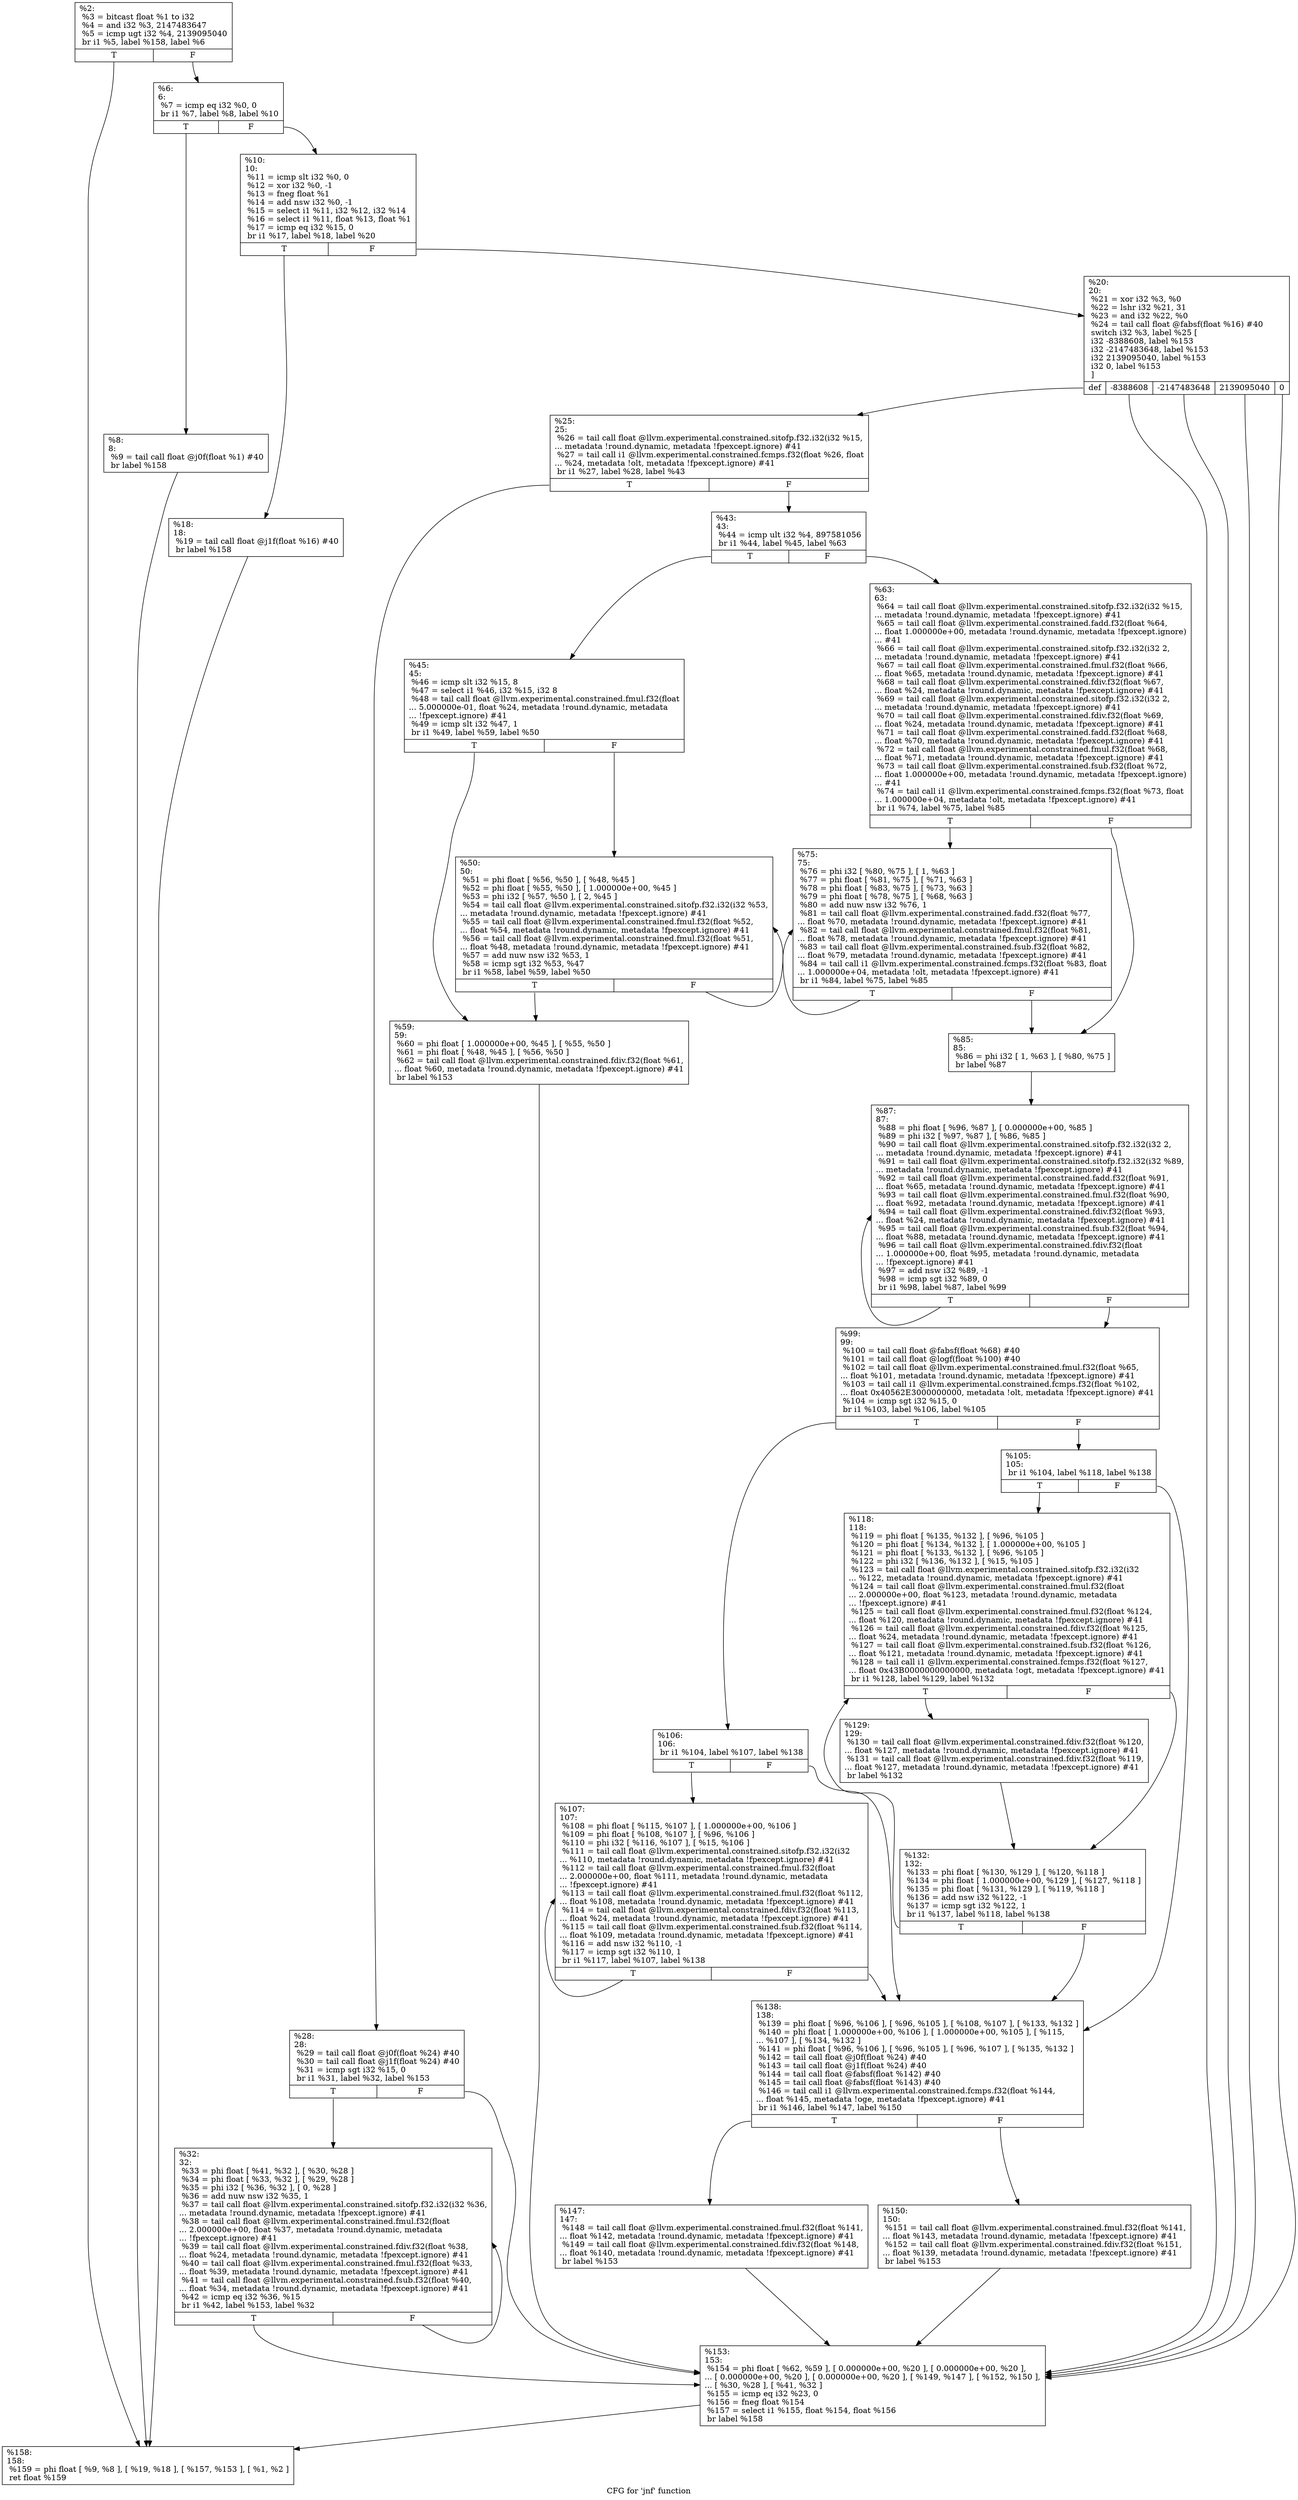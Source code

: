 digraph "CFG for 'jnf' function" {
	label="CFG for 'jnf' function";

	Node0x1c89130 [shape=record,label="{%2:\l  %3 = bitcast float %1 to i32\l  %4 = and i32 %3, 2147483647\l  %5 = icmp ugt i32 %4, 2139095040\l  br i1 %5, label %158, label %6\l|{<s0>T|<s1>F}}"];
	Node0x1c89130:s0 -> Node0x1c89b40;
	Node0x1c89130:s1 -> Node0x1c892d0;
	Node0x1c892d0 [shape=record,label="{%6:\l6:                                                \l  %7 = icmp eq i32 %0, 0\l  br i1 %7, label %8, label %10\l|{<s0>T|<s1>F}}"];
	Node0x1c892d0:s0 -> Node0x1c89320;
	Node0x1c892d0:s1 -> Node0x1c89370;
	Node0x1c89320 [shape=record,label="{%8:\l8:                                                \l  %9 = tail call float @j0f(float %1) #40\l  br label %158\l}"];
	Node0x1c89320 -> Node0x1c89b40;
	Node0x1c89370 [shape=record,label="{%10:\l10:                                               \l  %11 = icmp slt i32 %0, 0\l  %12 = xor i32 %0, -1\l  %13 = fneg float %1\l  %14 = add nsw i32 %0, -1\l  %15 = select i1 %11, i32 %12, i32 %14\l  %16 = select i1 %11, float %13, float %1\l  %17 = icmp eq i32 %15, 0\l  br i1 %17, label %18, label %20\l|{<s0>T|<s1>F}}"];
	Node0x1c89370:s0 -> Node0x1c893c0;
	Node0x1c89370:s1 -> Node0x1c89410;
	Node0x1c893c0 [shape=record,label="{%18:\l18:                                               \l  %19 = tail call float @j1f(float %16) #40\l  br label %158\l}"];
	Node0x1c893c0 -> Node0x1c89b40;
	Node0x1c89410 [shape=record,label="{%20:\l20:                                               \l  %21 = xor i32 %3, %0\l  %22 = lshr i32 %21, 31\l  %23 = and i32 %22, %0\l  %24 = tail call float @fabsf(float %16) #40\l  switch i32 %3, label %25 [\l    i32 -8388608, label %153\l    i32 -2147483648, label %153\l    i32 2139095040, label %153\l    i32 0, label %153\l  ]\l|{<s0>def|<s1>-8388608|<s2>-2147483648|<s3>2139095040|<s4>0}}"];
	Node0x1c89410:s0 -> Node0x1c89460;
	Node0x1c89410:s1 -> Node0x1c89af0;
	Node0x1c89410:s2 -> Node0x1c89af0;
	Node0x1c89410:s3 -> Node0x1c89af0;
	Node0x1c89410:s4 -> Node0x1c89af0;
	Node0x1c89460 [shape=record,label="{%25:\l25:                                               \l  %26 = tail call float @llvm.experimental.constrained.sitofp.f32.i32(i32 %15,\l... metadata !round.dynamic, metadata !fpexcept.ignore) #41\l  %27 = tail call i1 @llvm.experimental.constrained.fcmps.f32(float %26, float\l... %24, metadata !olt, metadata !fpexcept.ignore) #41\l  br i1 %27, label %28, label %43\l|{<s0>T|<s1>F}}"];
	Node0x1c89460:s0 -> Node0x1c894b0;
	Node0x1c89460:s1 -> Node0x1c89550;
	Node0x1c894b0 [shape=record,label="{%28:\l28:                                               \l  %29 = tail call float @j0f(float %24) #40\l  %30 = tail call float @j1f(float %24) #40\l  %31 = icmp sgt i32 %15, 0\l  br i1 %31, label %32, label %153\l|{<s0>T|<s1>F}}"];
	Node0x1c894b0:s0 -> Node0x1c89500;
	Node0x1c894b0:s1 -> Node0x1c89af0;
	Node0x1c89500 [shape=record,label="{%32:\l32:                                               \l  %33 = phi float [ %41, %32 ], [ %30, %28 ]\l  %34 = phi float [ %33, %32 ], [ %29, %28 ]\l  %35 = phi i32 [ %36, %32 ], [ 0, %28 ]\l  %36 = add nuw nsw i32 %35, 1\l  %37 = tail call float @llvm.experimental.constrained.sitofp.f32.i32(i32 %36,\l... metadata !round.dynamic, metadata !fpexcept.ignore) #41\l  %38 = tail call float @llvm.experimental.constrained.fmul.f32(float\l... 2.000000e+00, float %37, metadata !round.dynamic, metadata\l... !fpexcept.ignore) #41\l  %39 = tail call float @llvm.experimental.constrained.fdiv.f32(float %38,\l... float %24, metadata !round.dynamic, metadata !fpexcept.ignore) #41\l  %40 = tail call float @llvm.experimental.constrained.fmul.f32(float %33,\l... float %39, metadata !round.dynamic, metadata !fpexcept.ignore) #41\l  %41 = tail call float @llvm.experimental.constrained.fsub.f32(float %40,\l... float %34, metadata !round.dynamic, metadata !fpexcept.ignore) #41\l  %42 = icmp eq i32 %36, %15\l  br i1 %42, label %153, label %32\l|{<s0>T|<s1>F}}"];
	Node0x1c89500:s0 -> Node0x1c89af0;
	Node0x1c89500:s1 -> Node0x1c89500;
	Node0x1c89550 [shape=record,label="{%43:\l43:                                               \l  %44 = icmp ult i32 %4, 897581056\l  br i1 %44, label %45, label %63\l|{<s0>T|<s1>F}}"];
	Node0x1c89550:s0 -> Node0x1c895a0;
	Node0x1c89550:s1 -> Node0x1c89690;
	Node0x1c895a0 [shape=record,label="{%45:\l45:                                               \l  %46 = icmp slt i32 %15, 8\l  %47 = select i1 %46, i32 %15, i32 8\l  %48 = tail call float @llvm.experimental.constrained.fmul.f32(float\l... 5.000000e-01, float %24, metadata !round.dynamic, metadata\l... !fpexcept.ignore) #41\l  %49 = icmp slt i32 %47, 1\l  br i1 %49, label %59, label %50\l|{<s0>T|<s1>F}}"];
	Node0x1c895a0:s0 -> Node0x1c89640;
	Node0x1c895a0:s1 -> Node0x1c895f0;
	Node0x1c895f0 [shape=record,label="{%50:\l50:                                               \l  %51 = phi float [ %56, %50 ], [ %48, %45 ]\l  %52 = phi float [ %55, %50 ], [ 1.000000e+00, %45 ]\l  %53 = phi i32 [ %57, %50 ], [ 2, %45 ]\l  %54 = tail call float @llvm.experimental.constrained.sitofp.f32.i32(i32 %53,\l... metadata !round.dynamic, metadata !fpexcept.ignore) #41\l  %55 = tail call float @llvm.experimental.constrained.fmul.f32(float %52,\l... float %54, metadata !round.dynamic, metadata !fpexcept.ignore) #41\l  %56 = tail call float @llvm.experimental.constrained.fmul.f32(float %51,\l... float %48, metadata !round.dynamic, metadata !fpexcept.ignore) #41\l  %57 = add nuw nsw i32 %53, 1\l  %58 = icmp sgt i32 %53, %47\l  br i1 %58, label %59, label %50\l|{<s0>T|<s1>F}}"];
	Node0x1c895f0:s0 -> Node0x1c89640;
	Node0x1c895f0:s1 -> Node0x1c895f0;
	Node0x1c89640 [shape=record,label="{%59:\l59:                                               \l  %60 = phi float [ 1.000000e+00, %45 ], [ %55, %50 ]\l  %61 = phi float [ %48, %45 ], [ %56, %50 ]\l  %62 = tail call float @llvm.experimental.constrained.fdiv.f32(float %61,\l... float %60, metadata !round.dynamic, metadata !fpexcept.ignore) #41\l  br label %153\l}"];
	Node0x1c89640 -> Node0x1c89af0;
	Node0x1c89690 [shape=record,label="{%63:\l63:                                               \l  %64 = tail call float @llvm.experimental.constrained.sitofp.f32.i32(i32 %15,\l... metadata !round.dynamic, metadata !fpexcept.ignore) #41\l  %65 = tail call float @llvm.experimental.constrained.fadd.f32(float %64,\l... float 1.000000e+00, metadata !round.dynamic, metadata !fpexcept.ignore)\l... #41\l  %66 = tail call float @llvm.experimental.constrained.sitofp.f32.i32(i32 2,\l... metadata !round.dynamic, metadata !fpexcept.ignore) #41\l  %67 = tail call float @llvm.experimental.constrained.fmul.f32(float %66,\l... float %65, metadata !round.dynamic, metadata !fpexcept.ignore) #41\l  %68 = tail call float @llvm.experimental.constrained.fdiv.f32(float %67,\l... float %24, metadata !round.dynamic, metadata !fpexcept.ignore) #41\l  %69 = tail call float @llvm.experimental.constrained.sitofp.f32.i32(i32 2,\l... metadata !round.dynamic, metadata !fpexcept.ignore) #41\l  %70 = tail call float @llvm.experimental.constrained.fdiv.f32(float %69,\l... float %24, metadata !round.dynamic, metadata !fpexcept.ignore) #41\l  %71 = tail call float @llvm.experimental.constrained.fadd.f32(float %68,\l... float %70, metadata !round.dynamic, metadata !fpexcept.ignore) #41\l  %72 = tail call float @llvm.experimental.constrained.fmul.f32(float %68,\l... float %71, metadata !round.dynamic, metadata !fpexcept.ignore) #41\l  %73 = tail call float @llvm.experimental.constrained.fsub.f32(float %72,\l... float 1.000000e+00, metadata !round.dynamic, metadata !fpexcept.ignore)\l... #41\l  %74 = tail call i1 @llvm.experimental.constrained.fcmps.f32(float %73, float\l... 1.000000e+04, metadata !olt, metadata !fpexcept.ignore) #41\l  br i1 %74, label %75, label %85\l|{<s0>T|<s1>F}}"];
	Node0x1c89690:s0 -> Node0x1c896e0;
	Node0x1c89690:s1 -> Node0x1c89730;
	Node0x1c896e0 [shape=record,label="{%75:\l75:                                               \l  %76 = phi i32 [ %80, %75 ], [ 1, %63 ]\l  %77 = phi float [ %81, %75 ], [ %71, %63 ]\l  %78 = phi float [ %83, %75 ], [ %73, %63 ]\l  %79 = phi float [ %78, %75 ], [ %68, %63 ]\l  %80 = add nuw nsw i32 %76, 1\l  %81 = tail call float @llvm.experimental.constrained.fadd.f32(float %77,\l... float %70, metadata !round.dynamic, metadata !fpexcept.ignore) #41\l  %82 = tail call float @llvm.experimental.constrained.fmul.f32(float %81,\l... float %78, metadata !round.dynamic, metadata !fpexcept.ignore) #41\l  %83 = tail call float @llvm.experimental.constrained.fsub.f32(float %82,\l... float %79, metadata !round.dynamic, metadata !fpexcept.ignore) #41\l  %84 = tail call i1 @llvm.experimental.constrained.fcmps.f32(float %83, float\l... 1.000000e+04, metadata !olt, metadata !fpexcept.ignore) #41\l  br i1 %84, label %75, label %85\l|{<s0>T|<s1>F}}"];
	Node0x1c896e0:s0 -> Node0x1c896e0;
	Node0x1c896e0:s1 -> Node0x1c89730;
	Node0x1c89730 [shape=record,label="{%85:\l85:                                               \l  %86 = phi i32 [ 1, %63 ], [ %80, %75 ]\l  br label %87\l}"];
	Node0x1c89730 -> Node0x1c89780;
	Node0x1c89780 [shape=record,label="{%87:\l87:                                               \l  %88 = phi float [ %96, %87 ], [ 0.000000e+00, %85 ]\l  %89 = phi i32 [ %97, %87 ], [ %86, %85 ]\l  %90 = tail call float @llvm.experimental.constrained.sitofp.f32.i32(i32 2,\l... metadata !round.dynamic, metadata !fpexcept.ignore) #41\l  %91 = tail call float @llvm.experimental.constrained.sitofp.f32.i32(i32 %89,\l... metadata !round.dynamic, metadata !fpexcept.ignore) #41\l  %92 = tail call float @llvm.experimental.constrained.fadd.f32(float %91,\l... float %65, metadata !round.dynamic, metadata !fpexcept.ignore) #41\l  %93 = tail call float @llvm.experimental.constrained.fmul.f32(float %90,\l... float %92, metadata !round.dynamic, metadata !fpexcept.ignore) #41\l  %94 = tail call float @llvm.experimental.constrained.fdiv.f32(float %93,\l... float %24, metadata !round.dynamic, metadata !fpexcept.ignore) #41\l  %95 = tail call float @llvm.experimental.constrained.fsub.f32(float %94,\l... float %88, metadata !round.dynamic, metadata !fpexcept.ignore) #41\l  %96 = tail call float @llvm.experimental.constrained.fdiv.f32(float\l... 1.000000e+00, float %95, metadata !round.dynamic, metadata\l... !fpexcept.ignore) #41\l  %97 = add nsw i32 %89, -1\l  %98 = icmp sgt i32 %89, 0\l  br i1 %98, label %87, label %99\l|{<s0>T|<s1>F}}"];
	Node0x1c89780:s0 -> Node0x1c89780;
	Node0x1c89780:s1 -> Node0x1c897d0;
	Node0x1c897d0 [shape=record,label="{%99:\l99:                                               \l  %100 = tail call float @fabsf(float %68) #40\l  %101 = tail call float @logf(float %100) #40\l  %102 = tail call float @llvm.experimental.constrained.fmul.f32(float %65,\l... float %101, metadata !round.dynamic, metadata !fpexcept.ignore) #41\l  %103 = tail call i1 @llvm.experimental.constrained.fcmps.f32(float %102,\l... float 0x40562E3000000000, metadata !olt, metadata !fpexcept.ignore) #41\l  %104 = icmp sgt i32 %15, 0\l  br i1 %103, label %106, label %105\l|{<s0>T|<s1>F}}"];
	Node0x1c897d0:s0 -> Node0x1c89870;
	Node0x1c897d0:s1 -> Node0x1c89820;
	Node0x1c89820 [shape=record,label="{%105:\l105:                                              \l  br i1 %104, label %118, label %138\l|{<s0>T|<s1>F}}"];
	Node0x1c89820:s0 -> Node0x1c89910;
	Node0x1c89820:s1 -> Node0x1c89a00;
	Node0x1c89870 [shape=record,label="{%106:\l106:                                              \l  br i1 %104, label %107, label %138\l|{<s0>T|<s1>F}}"];
	Node0x1c89870:s0 -> Node0x1c898c0;
	Node0x1c89870:s1 -> Node0x1c89a00;
	Node0x1c898c0 [shape=record,label="{%107:\l107:                                              \l  %108 = phi float [ %115, %107 ], [ 1.000000e+00, %106 ]\l  %109 = phi float [ %108, %107 ], [ %96, %106 ]\l  %110 = phi i32 [ %116, %107 ], [ %15, %106 ]\l  %111 = tail call float @llvm.experimental.constrained.sitofp.f32.i32(i32\l... %110, metadata !round.dynamic, metadata !fpexcept.ignore) #41\l  %112 = tail call float @llvm.experimental.constrained.fmul.f32(float\l... 2.000000e+00, float %111, metadata !round.dynamic, metadata\l... !fpexcept.ignore) #41\l  %113 = tail call float @llvm.experimental.constrained.fmul.f32(float %112,\l... float %108, metadata !round.dynamic, metadata !fpexcept.ignore) #41\l  %114 = tail call float @llvm.experimental.constrained.fdiv.f32(float %113,\l... float %24, metadata !round.dynamic, metadata !fpexcept.ignore) #41\l  %115 = tail call float @llvm.experimental.constrained.fsub.f32(float %114,\l... float %109, metadata !round.dynamic, metadata !fpexcept.ignore) #41\l  %116 = add nsw i32 %110, -1\l  %117 = icmp sgt i32 %110, 1\l  br i1 %117, label %107, label %138\l|{<s0>T|<s1>F}}"];
	Node0x1c898c0:s0 -> Node0x1c898c0;
	Node0x1c898c0:s1 -> Node0x1c89a00;
	Node0x1c89910 [shape=record,label="{%118:\l118:                                              \l  %119 = phi float [ %135, %132 ], [ %96, %105 ]\l  %120 = phi float [ %134, %132 ], [ 1.000000e+00, %105 ]\l  %121 = phi float [ %133, %132 ], [ %96, %105 ]\l  %122 = phi i32 [ %136, %132 ], [ %15, %105 ]\l  %123 = tail call float @llvm.experimental.constrained.sitofp.f32.i32(i32\l... %122, metadata !round.dynamic, metadata !fpexcept.ignore) #41\l  %124 = tail call float @llvm.experimental.constrained.fmul.f32(float\l... 2.000000e+00, float %123, metadata !round.dynamic, metadata\l... !fpexcept.ignore) #41\l  %125 = tail call float @llvm.experimental.constrained.fmul.f32(float %124,\l... float %120, metadata !round.dynamic, metadata !fpexcept.ignore) #41\l  %126 = tail call float @llvm.experimental.constrained.fdiv.f32(float %125,\l... float %24, metadata !round.dynamic, metadata !fpexcept.ignore) #41\l  %127 = tail call float @llvm.experimental.constrained.fsub.f32(float %126,\l... float %121, metadata !round.dynamic, metadata !fpexcept.ignore) #41\l  %128 = tail call i1 @llvm.experimental.constrained.fcmps.f32(float %127,\l... float 0x43B0000000000000, metadata !ogt, metadata !fpexcept.ignore) #41\l  br i1 %128, label %129, label %132\l|{<s0>T|<s1>F}}"];
	Node0x1c89910:s0 -> Node0x1c89960;
	Node0x1c89910:s1 -> Node0x1c899b0;
	Node0x1c89960 [shape=record,label="{%129:\l129:                                              \l  %130 = tail call float @llvm.experimental.constrained.fdiv.f32(float %120,\l... float %127, metadata !round.dynamic, metadata !fpexcept.ignore) #41\l  %131 = tail call float @llvm.experimental.constrained.fdiv.f32(float %119,\l... float %127, metadata !round.dynamic, metadata !fpexcept.ignore) #41\l  br label %132\l}"];
	Node0x1c89960 -> Node0x1c899b0;
	Node0x1c899b0 [shape=record,label="{%132:\l132:                                              \l  %133 = phi float [ %130, %129 ], [ %120, %118 ]\l  %134 = phi float [ 1.000000e+00, %129 ], [ %127, %118 ]\l  %135 = phi float [ %131, %129 ], [ %119, %118 ]\l  %136 = add nsw i32 %122, -1\l  %137 = icmp sgt i32 %122, 1\l  br i1 %137, label %118, label %138\l|{<s0>T|<s1>F}}"];
	Node0x1c899b0:s0 -> Node0x1c89910;
	Node0x1c899b0:s1 -> Node0x1c89a00;
	Node0x1c89a00 [shape=record,label="{%138:\l138:                                              \l  %139 = phi float [ %96, %106 ], [ %96, %105 ], [ %108, %107 ], [ %133, %132 ]\l  %140 = phi float [ 1.000000e+00, %106 ], [ 1.000000e+00, %105 ], [ %115,\l... %107 ], [ %134, %132 ]\l  %141 = phi float [ %96, %106 ], [ %96, %105 ], [ %96, %107 ], [ %135, %132 ]\l  %142 = tail call float @j0f(float %24) #40\l  %143 = tail call float @j1f(float %24) #40\l  %144 = tail call float @fabsf(float %142) #40\l  %145 = tail call float @fabsf(float %143) #40\l  %146 = tail call i1 @llvm.experimental.constrained.fcmps.f32(float %144,\l... float %145, metadata !oge, metadata !fpexcept.ignore) #41\l  br i1 %146, label %147, label %150\l|{<s0>T|<s1>F}}"];
	Node0x1c89a00:s0 -> Node0x1c89a50;
	Node0x1c89a00:s1 -> Node0x1c89aa0;
	Node0x1c89a50 [shape=record,label="{%147:\l147:                                              \l  %148 = tail call float @llvm.experimental.constrained.fmul.f32(float %141,\l... float %142, metadata !round.dynamic, metadata !fpexcept.ignore) #41\l  %149 = tail call float @llvm.experimental.constrained.fdiv.f32(float %148,\l... float %140, metadata !round.dynamic, metadata !fpexcept.ignore) #41\l  br label %153\l}"];
	Node0x1c89a50 -> Node0x1c89af0;
	Node0x1c89aa0 [shape=record,label="{%150:\l150:                                              \l  %151 = tail call float @llvm.experimental.constrained.fmul.f32(float %141,\l... float %143, metadata !round.dynamic, metadata !fpexcept.ignore) #41\l  %152 = tail call float @llvm.experimental.constrained.fdiv.f32(float %151,\l... float %139, metadata !round.dynamic, metadata !fpexcept.ignore) #41\l  br label %153\l}"];
	Node0x1c89aa0 -> Node0x1c89af0;
	Node0x1c89af0 [shape=record,label="{%153:\l153:                                              \l  %154 = phi float [ %62, %59 ], [ 0.000000e+00, %20 ], [ 0.000000e+00, %20 ],\l... [ 0.000000e+00, %20 ], [ 0.000000e+00, %20 ], [ %149, %147 ], [ %152, %150 ],\l... [ %30, %28 ], [ %41, %32 ]\l  %155 = icmp eq i32 %23, 0\l  %156 = fneg float %154\l  %157 = select i1 %155, float %154, float %156\l  br label %158\l}"];
	Node0x1c89af0 -> Node0x1c89b40;
	Node0x1c89b40 [shape=record,label="{%158:\l158:                                              \l  %159 = phi float [ %9, %8 ], [ %19, %18 ], [ %157, %153 ], [ %1, %2 ]\l  ret float %159\l}"];
}
